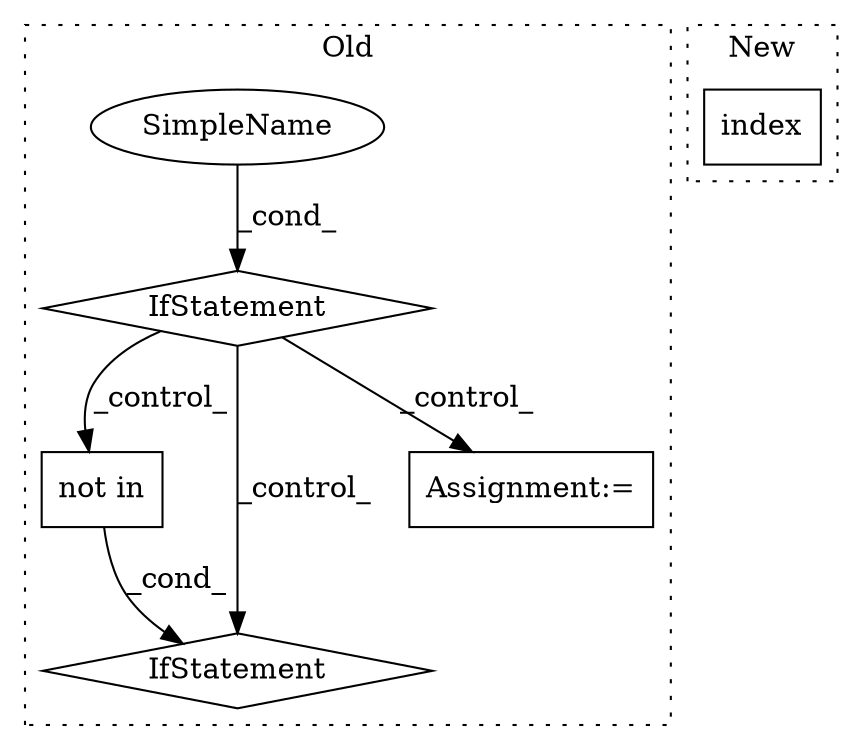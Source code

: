 digraph G {
subgraph cluster0 {
1 [label="not in" a="108" s="11086" l="25" shape="box"];
3 [label="IfStatement" a="25" s="11074,11111" l="12,2" shape="diamond"];
4 [label="SimpleName" a="42" s="" l="" shape="ellipse"];
5 [label="Assignment:=" a="7" s="10963" l="1" shape="box"];
6 [label="IfStatement" a="25" s="10876,10927" l="10,2" shape="diamond"];
label = "Old";
style="dotted";
}
subgraph cluster1 {
2 [label="index" a="32" s="10774,10787" l="6,1" shape="box"];
label = "New";
style="dotted";
}
1 -> 3 [label="_cond_"];
4 -> 6 [label="_cond_"];
6 -> 1 [label="_control_"];
6 -> 3 [label="_control_"];
6 -> 5 [label="_control_"];
}